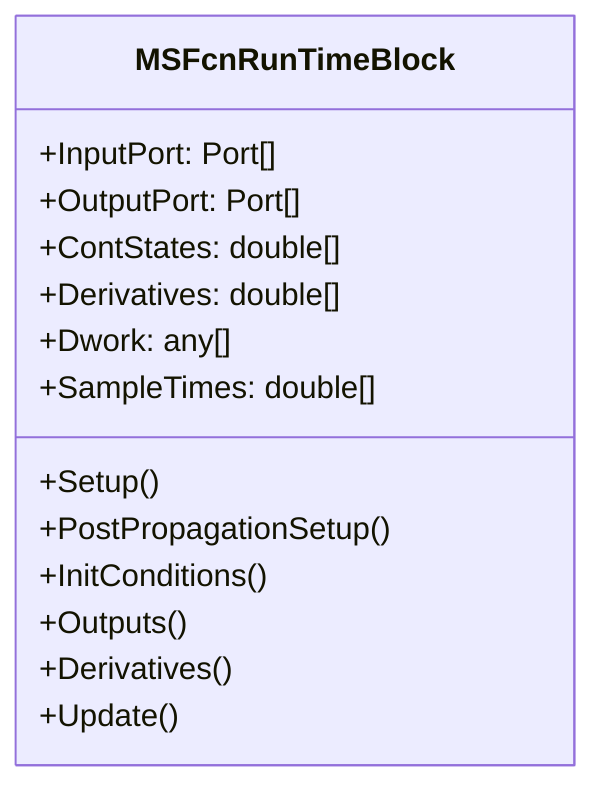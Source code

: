 classDiagram
  class MSFcnRunTimeBlock {
    +InputPort: Port[]
    +OutputPort: Port[]
    +ContStates: double[]
    +Derivatives: double[]
    +Dwork: any[]
    +SampleTimes: double[]
    +Setup()
    +PostPropagationSetup()
    +InitConditions()
    +Outputs()
    +Derivatives()
    +Update()
  }